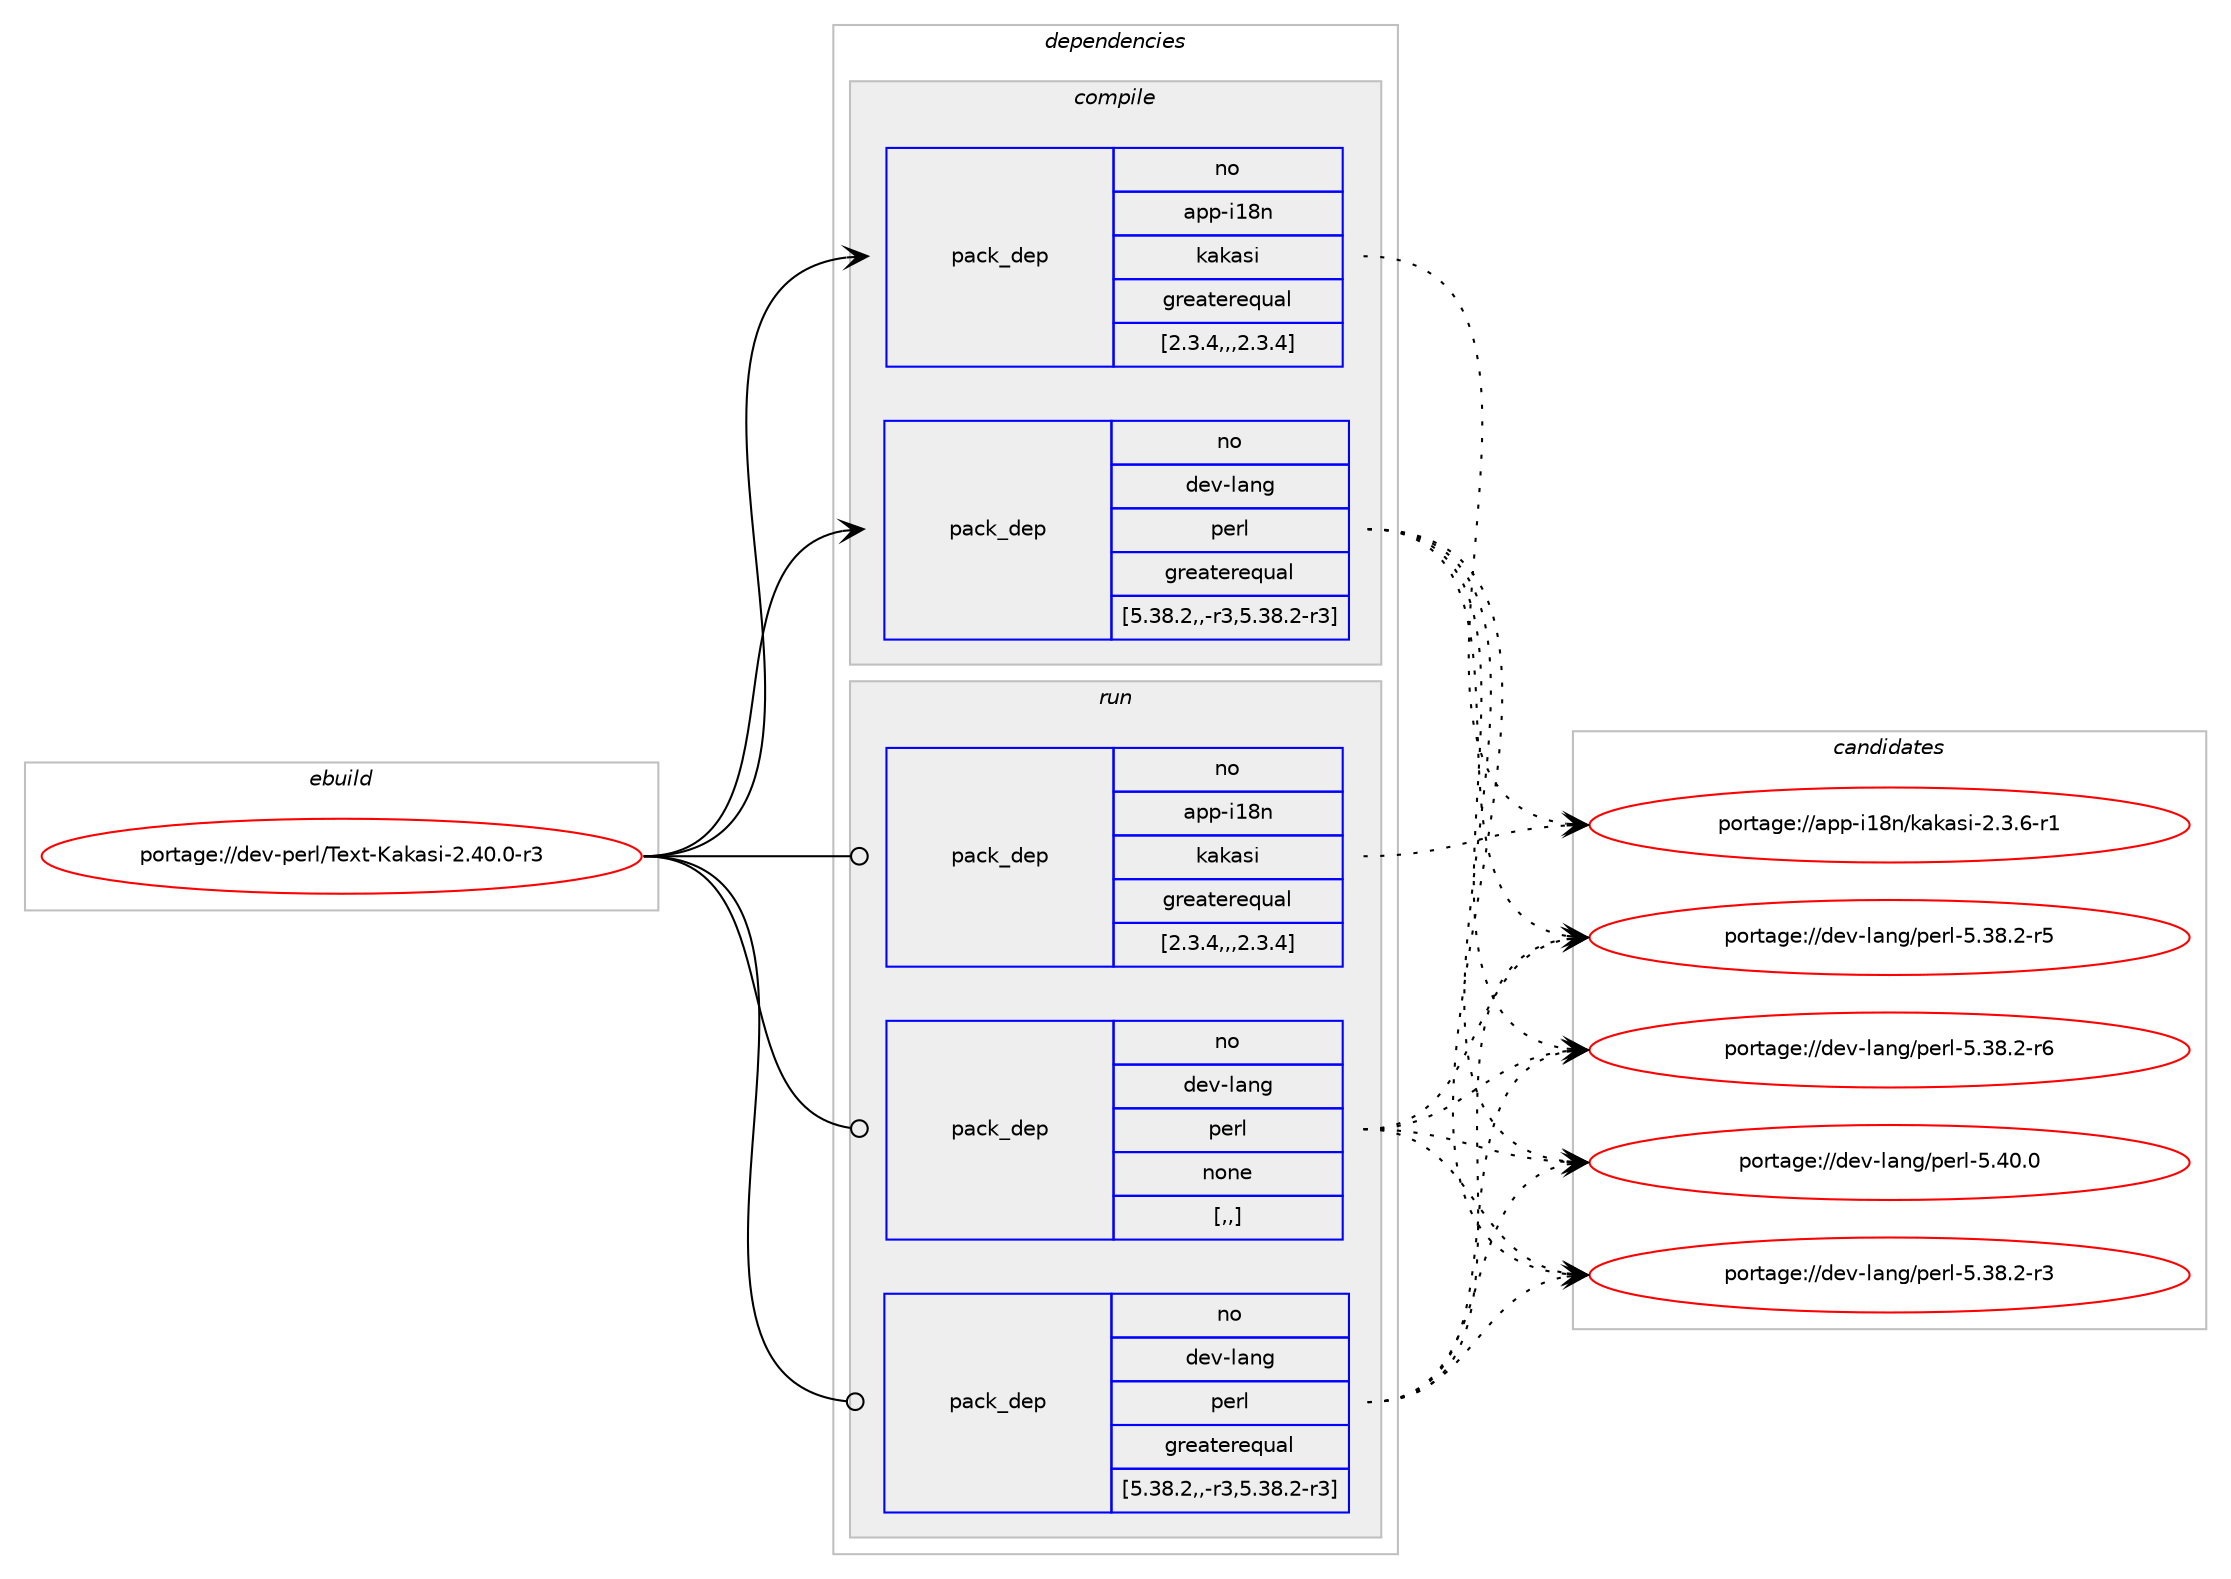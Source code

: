 digraph prolog {

# *************
# Graph options
# *************

newrank=true;
concentrate=true;
compound=true;
graph [rankdir=LR,fontname=Helvetica,fontsize=10,ranksep=1.5];#, ranksep=2.5, nodesep=0.2];
edge  [arrowhead=vee];
node  [fontname=Helvetica,fontsize=10];

# **********
# The ebuild
# **********

subgraph cluster_leftcol {
color=gray;
rank=same;
label=<<i>ebuild</i>>;
id [label="portage://dev-perl/Text-Kakasi-2.40.0-r3", color=red, width=4, href="../dev-perl/Text-Kakasi-2.40.0-r3.svg"];
}

# ****************
# The dependencies
# ****************

subgraph cluster_midcol {
color=gray;
label=<<i>dependencies</i>>;
subgraph cluster_compile {
fillcolor="#eeeeee";
style=filled;
label=<<i>compile</i>>;
subgraph pack104191 {
dependency134557 [label=<<TABLE BORDER="0" CELLBORDER="1" CELLSPACING="0" CELLPADDING="4" WIDTH="220"><TR><TD ROWSPAN="6" CELLPADDING="30">pack_dep</TD></TR><TR><TD WIDTH="110">no</TD></TR><TR><TD>app-i18n</TD></TR><TR><TD>kakasi</TD></TR><TR><TD>greaterequal</TD></TR><TR><TD>[2.3.4,,,2.3.4]</TD></TR></TABLE>>, shape=none, color=blue];
}
id:e -> dependency134557:w [weight=20,style="solid",arrowhead="vee"];
subgraph pack104192 {
dependency134558 [label=<<TABLE BORDER="0" CELLBORDER="1" CELLSPACING="0" CELLPADDING="4" WIDTH="220"><TR><TD ROWSPAN="6" CELLPADDING="30">pack_dep</TD></TR><TR><TD WIDTH="110">no</TD></TR><TR><TD>dev-lang</TD></TR><TR><TD>perl</TD></TR><TR><TD>greaterequal</TD></TR><TR><TD>[5.38.2,,-r3,5.38.2-r3]</TD></TR></TABLE>>, shape=none, color=blue];
}
id:e -> dependency134558:w [weight=20,style="solid",arrowhead="vee"];
}
subgraph cluster_compileandrun {
fillcolor="#eeeeee";
style=filled;
label=<<i>compile and run</i>>;
}
subgraph cluster_run {
fillcolor="#eeeeee";
style=filled;
label=<<i>run</i>>;
subgraph pack104193 {
dependency134559 [label=<<TABLE BORDER="0" CELLBORDER="1" CELLSPACING="0" CELLPADDING="4" WIDTH="220"><TR><TD ROWSPAN="6" CELLPADDING="30">pack_dep</TD></TR><TR><TD WIDTH="110">no</TD></TR><TR><TD>app-i18n</TD></TR><TR><TD>kakasi</TD></TR><TR><TD>greaterequal</TD></TR><TR><TD>[2.3.4,,,2.3.4]</TD></TR></TABLE>>, shape=none, color=blue];
}
id:e -> dependency134559:w [weight=20,style="solid",arrowhead="odot"];
subgraph pack104194 {
dependency134560 [label=<<TABLE BORDER="0" CELLBORDER="1" CELLSPACING="0" CELLPADDING="4" WIDTH="220"><TR><TD ROWSPAN="6" CELLPADDING="30">pack_dep</TD></TR><TR><TD WIDTH="110">no</TD></TR><TR><TD>dev-lang</TD></TR><TR><TD>perl</TD></TR><TR><TD>greaterequal</TD></TR><TR><TD>[5.38.2,,-r3,5.38.2-r3]</TD></TR></TABLE>>, shape=none, color=blue];
}
id:e -> dependency134560:w [weight=20,style="solid",arrowhead="odot"];
subgraph pack104195 {
dependency134561 [label=<<TABLE BORDER="0" CELLBORDER="1" CELLSPACING="0" CELLPADDING="4" WIDTH="220"><TR><TD ROWSPAN="6" CELLPADDING="30">pack_dep</TD></TR><TR><TD WIDTH="110">no</TD></TR><TR><TD>dev-lang</TD></TR><TR><TD>perl</TD></TR><TR><TD>none</TD></TR><TR><TD>[,,]</TD></TR></TABLE>>, shape=none, color=blue];
}
id:e -> dependency134561:w [weight=20,style="solid",arrowhead="odot"];
}
}

# **************
# The candidates
# **************

subgraph cluster_choices {
rank=same;
color=gray;
label=<<i>candidates</i>>;

subgraph choice104191 {
color=black;
nodesep=1;
choice971121124510549561104710797107971151054550465146544511449 [label="portage://app-i18n/kakasi-2.3.6-r1", color=red, width=4,href="../app-i18n/kakasi-2.3.6-r1.svg"];
dependency134557:e -> choice971121124510549561104710797107971151054550465146544511449:w [style=dotted,weight="100"];
}
subgraph choice104192 {
color=black;
nodesep=1;
choice100101118451089711010347112101114108455346515646504511451 [label="portage://dev-lang/perl-5.38.2-r3", color=red, width=4,href="../dev-lang/perl-5.38.2-r3.svg"];
choice100101118451089711010347112101114108455346515646504511453 [label="portage://dev-lang/perl-5.38.2-r5", color=red, width=4,href="../dev-lang/perl-5.38.2-r5.svg"];
choice100101118451089711010347112101114108455346515646504511454 [label="portage://dev-lang/perl-5.38.2-r6", color=red, width=4,href="../dev-lang/perl-5.38.2-r6.svg"];
choice10010111845108971101034711210111410845534652484648 [label="portage://dev-lang/perl-5.40.0", color=red, width=4,href="../dev-lang/perl-5.40.0.svg"];
dependency134558:e -> choice100101118451089711010347112101114108455346515646504511451:w [style=dotted,weight="100"];
dependency134558:e -> choice100101118451089711010347112101114108455346515646504511453:w [style=dotted,weight="100"];
dependency134558:e -> choice100101118451089711010347112101114108455346515646504511454:w [style=dotted,weight="100"];
dependency134558:e -> choice10010111845108971101034711210111410845534652484648:w [style=dotted,weight="100"];
}
subgraph choice104193 {
color=black;
nodesep=1;
choice971121124510549561104710797107971151054550465146544511449 [label="portage://app-i18n/kakasi-2.3.6-r1", color=red, width=4,href="../app-i18n/kakasi-2.3.6-r1.svg"];
dependency134559:e -> choice971121124510549561104710797107971151054550465146544511449:w [style=dotted,weight="100"];
}
subgraph choice104194 {
color=black;
nodesep=1;
choice100101118451089711010347112101114108455346515646504511451 [label="portage://dev-lang/perl-5.38.2-r3", color=red, width=4,href="../dev-lang/perl-5.38.2-r3.svg"];
choice100101118451089711010347112101114108455346515646504511453 [label="portage://dev-lang/perl-5.38.2-r5", color=red, width=4,href="../dev-lang/perl-5.38.2-r5.svg"];
choice100101118451089711010347112101114108455346515646504511454 [label="portage://dev-lang/perl-5.38.2-r6", color=red, width=4,href="../dev-lang/perl-5.38.2-r6.svg"];
choice10010111845108971101034711210111410845534652484648 [label="portage://dev-lang/perl-5.40.0", color=red, width=4,href="../dev-lang/perl-5.40.0.svg"];
dependency134560:e -> choice100101118451089711010347112101114108455346515646504511451:w [style=dotted,weight="100"];
dependency134560:e -> choice100101118451089711010347112101114108455346515646504511453:w [style=dotted,weight="100"];
dependency134560:e -> choice100101118451089711010347112101114108455346515646504511454:w [style=dotted,weight="100"];
dependency134560:e -> choice10010111845108971101034711210111410845534652484648:w [style=dotted,weight="100"];
}
subgraph choice104195 {
color=black;
nodesep=1;
choice100101118451089711010347112101114108455346515646504511451 [label="portage://dev-lang/perl-5.38.2-r3", color=red, width=4,href="../dev-lang/perl-5.38.2-r3.svg"];
choice100101118451089711010347112101114108455346515646504511453 [label="portage://dev-lang/perl-5.38.2-r5", color=red, width=4,href="../dev-lang/perl-5.38.2-r5.svg"];
choice100101118451089711010347112101114108455346515646504511454 [label="portage://dev-lang/perl-5.38.2-r6", color=red, width=4,href="../dev-lang/perl-5.38.2-r6.svg"];
choice10010111845108971101034711210111410845534652484648 [label="portage://dev-lang/perl-5.40.0", color=red, width=4,href="../dev-lang/perl-5.40.0.svg"];
dependency134561:e -> choice100101118451089711010347112101114108455346515646504511451:w [style=dotted,weight="100"];
dependency134561:e -> choice100101118451089711010347112101114108455346515646504511453:w [style=dotted,weight="100"];
dependency134561:e -> choice100101118451089711010347112101114108455346515646504511454:w [style=dotted,weight="100"];
dependency134561:e -> choice10010111845108971101034711210111410845534652484648:w [style=dotted,weight="100"];
}
}

}

